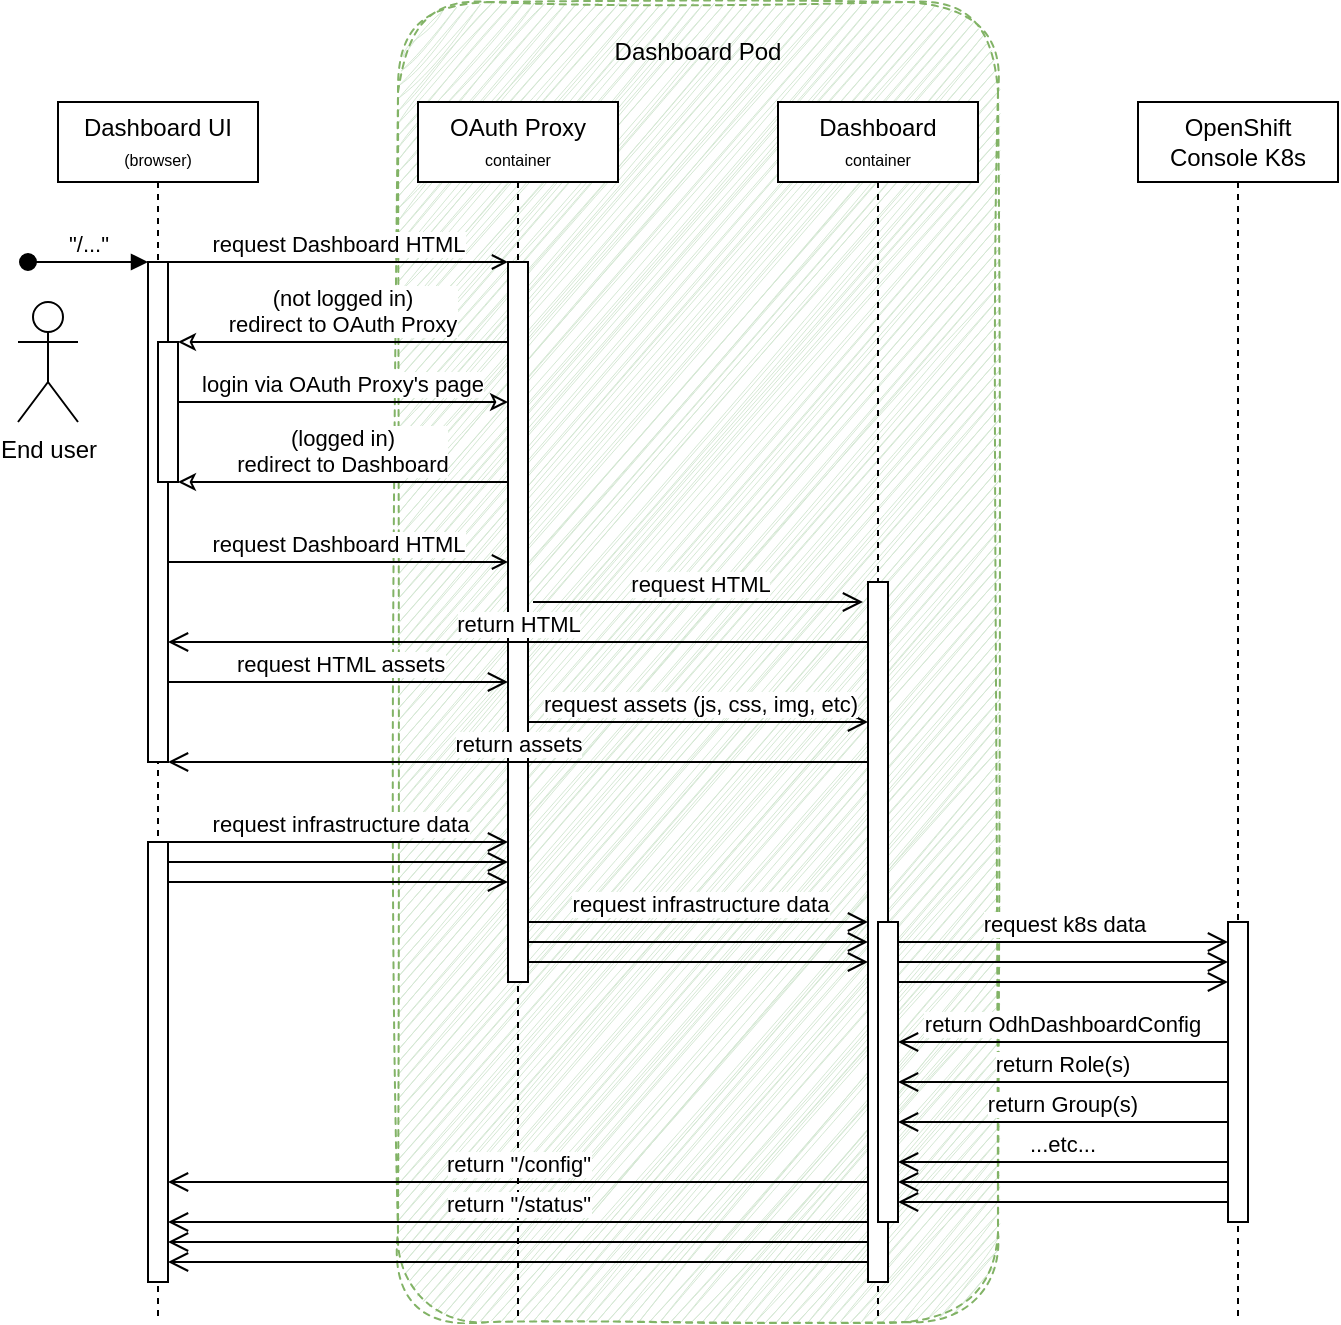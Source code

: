 <mxfile version="24.4.0" type="device" pages="3">
  <diagram name="InitialConnections" id="2YBvvXClWsGukQMizWep">
    <mxGraphModel dx="899" dy="1599" grid="1" gridSize="10" guides="1" tooltips="1" connect="1" arrows="1" fold="1" page="1" pageScale="1" pageWidth="850" pageHeight="1100" math="0" shadow="0">
      <root>
        <mxCell id="0" />
        <mxCell id="1" parent="0" />
        <mxCell id="OeqED8I9lP4eWum1eZ6B-4" value="" style="rounded=1;whiteSpace=wrap;html=1;dashed=1;fillColor=#d5e8d4;strokeColor=#82b366;glass=0;sketch=1;curveFitting=1;jiggle=2;" vertex="1" parent="1">
          <mxGeometry x="210" y="-10" width="300" height="660" as="geometry" />
        </mxCell>
        <mxCell id="aM9ryv3xv72pqoxQDRHE-1" value="Dashboard UI &lt;font style=&quot;font-size: 8px;&quot;&gt;(browser)&lt;/font&gt;" style="shape=umlLifeline;perimeter=lifelinePerimeter;whiteSpace=wrap;html=1;container=0;dropTarget=0;collapsible=0;recursiveResize=0;outlineConnect=0;portConstraint=eastwest;newEdgeStyle={&quot;edgeStyle&quot;:&quot;elbowEdgeStyle&quot;,&quot;elbow&quot;:&quot;vertical&quot;,&quot;curved&quot;:0,&quot;rounded&quot;:0};" parent="1" vertex="1">
          <mxGeometry x="40" y="40" width="100" height="610" as="geometry" />
        </mxCell>
        <mxCell id="aM9ryv3xv72pqoxQDRHE-2" value="" style="html=1;points=[];perimeter=orthogonalPerimeter;outlineConnect=0;targetShapes=umlLifeline;portConstraint=eastwest;newEdgeStyle={&quot;edgeStyle&quot;:&quot;elbowEdgeStyle&quot;,&quot;elbow&quot;:&quot;vertical&quot;,&quot;curved&quot;:0,&quot;rounded&quot;:0};" parent="aM9ryv3xv72pqoxQDRHE-1" vertex="1">
          <mxGeometry x="45" y="80" width="10" height="250" as="geometry" />
        </mxCell>
        <mxCell id="aM9ryv3xv72pqoxQDRHE-3" value="&quot;/...&quot;" style="html=1;verticalAlign=bottom;startArrow=oval;endArrow=block;startSize=8;edgeStyle=elbowEdgeStyle;elbow=vertical;curved=0;rounded=0;" parent="aM9ryv3xv72pqoxQDRHE-1" edge="1">
          <mxGeometry relative="1" as="geometry">
            <mxPoint x="-15" y="80" as="sourcePoint" />
            <mxPoint x="45" y="80.286" as="targetPoint" />
          </mxGeometry>
        </mxCell>
        <mxCell id="aM9ryv3xv72pqoxQDRHE-4" value="" style="html=1;points=[];perimeter=orthogonalPerimeter;outlineConnect=0;targetShapes=umlLifeline;portConstraint=eastwest;newEdgeStyle={&quot;edgeStyle&quot;:&quot;elbowEdgeStyle&quot;,&quot;elbow&quot;:&quot;vertical&quot;,&quot;curved&quot;:0,&quot;rounded&quot;:0};" parent="aM9ryv3xv72pqoxQDRHE-1" vertex="1">
          <mxGeometry x="50" y="120" width="10" height="70" as="geometry" />
        </mxCell>
        <mxCell id="aM9ryv3xv72pqoxQDRHE-5" value="OAuth Proxy&lt;br&gt;&lt;font style=&quot;font-size: 8px;&quot;&gt;container&lt;/font&gt;" style="shape=umlLifeline;perimeter=lifelinePerimeter;whiteSpace=wrap;html=1;container=0;dropTarget=0;collapsible=0;recursiveResize=0;outlineConnect=0;portConstraint=eastwest;newEdgeStyle={&quot;edgeStyle&quot;:&quot;elbowEdgeStyle&quot;,&quot;elbow&quot;:&quot;vertical&quot;,&quot;curved&quot;:0,&quot;rounded&quot;:0};" parent="1" vertex="1">
          <mxGeometry x="220" y="40" width="100" height="610" as="geometry" />
        </mxCell>
        <mxCell id="aM9ryv3xv72pqoxQDRHE-6" value="" style="html=1;points=[];perimeter=orthogonalPerimeter;outlineConnect=0;targetShapes=umlLifeline;portConstraint=eastwest;newEdgeStyle={&quot;edgeStyle&quot;:&quot;elbowEdgeStyle&quot;,&quot;elbow&quot;:&quot;vertical&quot;,&quot;curved&quot;:0,&quot;rounded&quot;:0};" parent="aM9ryv3xv72pqoxQDRHE-5" vertex="1">
          <mxGeometry x="45" y="80" width="10" height="360" as="geometry" />
        </mxCell>
        <mxCell id="aM9ryv3xv72pqoxQDRHE-7" value="request Dashboard HTML" style="html=1;verticalAlign=bottom;endArrow=open;edgeStyle=elbowEdgeStyle;elbow=vertical;curved=0;rounded=0;endFill=0;" parent="1" source="aM9ryv3xv72pqoxQDRHE-2" target="aM9ryv3xv72pqoxQDRHE-6" edge="1">
          <mxGeometry relative="1" as="geometry">
            <mxPoint x="195" y="130" as="sourcePoint" />
            <Array as="points">
              <mxPoint x="180" y="120" />
            </Array>
            <mxPoint as="offset" />
          </mxGeometry>
        </mxCell>
        <mxCell id="aM9ryv3xv72pqoxQDRHE-9" value="(not logged in)&lt;br&gt;redirect to OAuth Proxy" style="html=1;verticalAlign=bottom;endArrow=classic;edgeStyle=elbowEdgeStyle;elbow=vertical;curved=0;rounded=0;endFill=0;" parent="1" source="aM9ryv3xv72pqoxQDRHE-6" target="aM9ryv3xv72pqoxQDRHE-4" edge="1">
          <mxGeometry x="0.004" relative="1" as="geometry">
            <mxPoint x="175" y="160" as="sourcePoint" />
            <Array as="points">
              <mxPoint x="190" y="160" />
            </Array>
            <mxPoint as="offset" />
          </mxGeometry>
        </mxCell>
        <mxCell id="OeqED8I9lP4eWum1eZ6B-7" value="Dashboard Pod" style="text;html=1;align=center;verticalAlign=middle;whiteSpace=wrap;rounded=0;" vertex="1" parent="1">
          <mxGeometry x="210" width="300" height="30" as="geometry" />
        </mxCell>
        <mxCell id="OeqED8I9lP4eWum1eZ6B-10" value="Dashboard&lt;br&gt;&lt;font style=&quot;font-size: 8px;&quot;&gt;container&lt;/font&gt;" style="shape=umlLifeline;perimeter=lifelinePerimeter;whiteSpace=wrap;html=1;container=0;dropTarget=0;collapsible=0;recursiveResize=0;outlineConnect=0;portConstraint=eastwest;newEdgeStyle={&quot;edgeStyle&quot;:&quot;elbowEdgeStyle&quot;,&quot;elbow&quot;:&quot;vertical&quot;,&quot;curved&quot;:0,&quot;rounded&quot;:0};" vertex="1" parent="1">
          <mxGeometry x="400" y="40" width="100" height="610" as="geometry" />
        </mxCell>
        <mxCell id="OeqED8I9lP4eWum1eZ6B-11" value="" style="html=1;points=[];perimeter=orthogonalPerimeter;outlineConnect=0;targetShapes=umlLifeline;portConstraint=eastwest;newEdgeStyle={&quot;edgeStyle&quot;:&quot;elbowEdgeStyle&quot;,&quot;elbow&quot;:&quot;vertical&quot;,&quot;curved&quot;:0,&quot;rounded&quot;:0};" vertex="1" parent="OeqED8I9lP4eWum1eZ6B-10">
          <mxGeometry x="45" y="240" width="10" height="350" as="geometry" />
        </mxCell>
        <mxCell id="OeqED8I9lP4eWum1eZ6B-36" value="" style="html=1;points=[];perimeter=orthogonalPerimeter;outlineConnect=0;targetShapes=umlLifeline;portConstraint=eastwest;newEdgeStyle={&quot;edgeStyle&quot;:&quot;elbowEdgeStyle&quot;,&quot;elbow&quot;:&quot;vertical&quot;,&quot;curved&quot;:0,&quot;rounded&quot;:0};" vertex="1" parent="OeqED8I9lP4eWum1eZ6B-10">
          <mxGeometry x="50" y="410" width="10" height="150" as="geometry" />
        </mxCell>
        <mxCell id="OeqED8I9lP4eWum1eZ6B-15" value="OpenShift Console K8s" style="shape=umlLifeline;perimeter=lifelinePerimeter;whiteSpace=wrap;html=1;container=0;dropTarget=0;collapsible=0;recursiveResize=0;outlineConnect=0;portConstraint=eastwest;newEdgeStyle={&quot;edgeStyle&quot;:&quot;elbowEdgeStyle&quot;,&quot;elbow&quot;:&quot;vertical&quot;,&quot;curved&quot;:0,&quot;rounded&quot;:0};" vertex="1" parent="1">
          <mxGeometry x="580" y="40" width="100" height="610" as="geometry" />
        </mxCell>
        <mxCell id="OeqED8I9lP4eWum1eZ6B-16" value="" style="html=1;points=[];perimeter=orthogonalPerimeter;outlineConnect=0;targetShapes=umlLifeline;portConstraint=eastwest;newEdgeStyle={&quot;edgeStyle&quot;:&quot;elbowEdgeStyle&quot;,&quot;elbow&quot;:&quot;vertical&quot;,&quot;curved&quot;:0,&quot;rounded&quot;:0};" vertex="1" parent="OeqED8I9lP4eWum1eZ6B-15">
          <mxGeometry x="45" y="410" width="10" height="150" as="geometry" />
        </mxCell>
        <mxCell id="OeqED8I9lP4eWum1eZ6B-18" value="End user" style="shape=umlActor;verticalLabelPosition=bottom;verticalAlign=top;html=1;outlineConnect=0;" vertex="1" parent="1">
          <mxGeometry x="20" y="140" width="30" height="60" as="geometry" />
        </mxCell>
        <mxCell id="OeqED8I9lP4eWum1eZ6B-22" value="request HTML" style="html=1;verticalAlign=bottom;endArrow=open;endSize=8;edgeStyle=elbowEdgeStyle;elbow=horizontal;curved=0;rounded=0;" edge="1" parent="1">
          <mxGeometry x="0.004" relative="1" as="geometry">
            <mxPoint x="442.5" y="290" as="targetPoint" />
            <Array as="points">
              <mxPoint x="357.5" y="290" />
            </Array>
            <mxPoint x="277.5" y="290" as="sourcePoint" />
            <mxPoint as="offset" />
          </mxGeometry>
        </mxCell>
        <mxCell id="OeqED8I9lP4eWum1eZ6B-25" value="request HTML assets" style="html=1;verticalAlign=bottom;endArrow=open;endSize=8;edgeStyle=elbowEdgeStyle;elbow=horizontal;curved=0;rounded=0;" edge="1" parent="1">
          <mxGeometry x="0.008" relative="1" as="geometry">
            <mxPoint x="265" y="330" as="targetPoint" />
            <Array as="points">
              <mxPoint x="180" y="330" />
            </Array>
            <mxPoint x="95" y="330" as="sourcePoint" />
            <mxPoint as="offset" />
          </mxGeometry>
        </mxCell>
        <mxCell id="OeqED8I9lP4eWum1eZ6B-26" value="request assets (js, css, img, etc)" style="html=1;verticalAlign=bottom;endArrow=open;endSize=8;edgeStyle=elbowEdgeStyle;elbow=horizontal;curved=0;rounded=0;" edge="1" parent="1">
          <mxGeometry x="0.008" relative="1" as="geometry">
            <mxPoint x="445" y="350" as="targetPoint" />
            <Array as="points">
              <mxPoint x="360" y="350" />
            </Array>
            <mxPoint x="275" y="350" as="sourcePoint" />
            <mxPoint as="offset" />
          </mxGeometry>
        </mxCell>
        <mxCell id="OeqED8I9lP4eWum1eZ6B-28" value="return HTML" style="html=1;verticalAlign=bottom;endArrow=open;endSize=8;edgeStyle=elbowEdgeStyle;elbow=vertical;curved=0;rounded=0;" edge="1" parent="1">
          <mxGeometry relative="1" as="geometry">
            <mxPoint x="95" y="310" as="targetPoint" />
            <Array as="points">
              <mxPoint x="370" y="310" />
            </Array>
            <mxPoint x="445" y="310" as="sourcePoint" />
            <mxPoint as="offset" />
          </mxGeometry>
        </mxCell>
        <mxCell id="OeqED8I9lP4eWum1eZ6B-29" value="return assets" style="html=1;verticalAlign=bottom;endArrow=open;endSize=8;edgeStyle=elbowEdgeStyle;elbow=vertical;curved=0;rounded=0;" edge="1" parent="1">
          <mxGeometry relative="1" as="geometry">
            <mxPoint x="95" y="370" as="targetPoint" />
            <Array as="points">
              <mxPoint x="370" y="370" />
            </Array>
            <mxPoint x="445" y="370" as="sourcePoint" />
            <mxPoint as="offset" />
          </mxGeometry>
        </mxCell>
        <mxCell id="OeqED8I9lP4eWum1eZ6B-31" value="request&amp;nbsp;infrastructure data" style="html=1;verticalAlign=bottom;endArrow=open;endSize=8;edgeStyle=elbowEdgeStyle;elbow=horizontal;curved=0;rounded=0;" edge="1" parent="1">
          <mxGeometry x="0.008" relative="1" as="geometry">
            <mxPoint x="265" y="410" as="targetPoint" />
            <Array as="points">
              <mxPoint x="180" y="410" />
            </Array>
            <mxPoint x="95" y="410" as="sourcePoint" />
            <mxPoint as="offset" />
          </mxGeometry>
        </mxCell>
        <mxCell id="OeqED8I9lP4eWum1eZ6B-32" value="" style="html=1;points=[];perimeter=orthogonalPerimeter;outlineConnect=0;targetShapes=umlLifeline;portConstraint=eastwest;newEdgeStyle={&quot;edgeStyle&quot;:&quot;elbowEdgeStyle&quot;,&quot;elbow&quot;:&quot;vertical&quot;,&quot;curved&quot;:0,&quot;rounded&quot;:0};" vertex="1" parent="1">
          <mxGeometry x="85" y="410" width="10" height="220" as="geometry" />
        </mxCell>
        <mxCell id="OeqED8I9lP4eWum1eZ6B-33" value="request infrastructure data" style="html=1;verticalAlign=bottom;endArrow=open;endSize=8;edgeStyle=elbowEdgeStyle;elbow=horizontal;curved=0;rounded=0;" edge="1" parent="1">
          <mxGeometry x="0.008" relative="1" as="geometry">
            <mxPoint x="445" y="450" as="targetPoint" />
            <Array as="points">
              <mxPoint x="360" y="450" />
            </Array>
            <mxPoint x="275" y="450" as="sourcePoint" />
            <mxPoint as="offset" />
          </mxGeometry>
        </mxCell>
        <mxCell id="OeqED8I9lP4eWum1eZ6B-34" value="request k8s data" style="html=1;verticalAlign=bottom;endArrow=open;endSize=8;edgeStyle=elbowEdgeStyle;elbow=horizontal;curved=0;rounded=0;" edge="1" parent="1">
          <mxGeometry x="0.008" relative="1" as="geometry">
            <mxPoint x="625" y="460" as="targetPoint" />
            <Array as="points">
              <mxPoint x="540" y="460" />
            </Array>
            <mxPoint x="460" y="460" as="sourcePoint" />
            <mxPoint as="offset" />
          </mxGeometry>
        </mxCell>
        <mxCell id="OeqED8I9lP4eWum1eZ6B-35" value="return OdhDashboardConfig" style="html=1;verticalAlign=bottom;endArrow=open;endSize=8;edgeStyle=elbowEdgeStyle;elbow=vertical;curved=0;rounded=0;" edge="1" parent="1">
          <mxGeometry x="0.004" relative="1" as="geometry">
            <mxPoint x="460" y="510" as="targetPoint" />
            <Array as="points">
              <mxPoint x="550" y="510" />
            </Array>
            <mxPoint x="625" y="510" as="sourcePoint" />
            <mxPoint as="offset" />
          </mxGeometry>
        </mxCell>
        <mxCell id="OeqED8I9lP4eWum1eZ6B-37" value="return Role(s)" style="html=1;verticalAlign=bottom;endArrow=open;endSize=8;edgeStyle=elbowEdgeStyle;elbow=vertical;curved=0;rounded=0;" edge="1" parent="1">
          <mxGeometry x="0.004" relative="1" as="geometry">
            <mxPoint x="460" y="530" as="targetPoint" />
            <Array as="points">
              <mxPoint x="550" y="530" />
            </Array>
            <mxPoint x="625" y="530" as="sourcePoint" />
            <mxPoint as="offset" />
          </mxGeometry>
        </mxCell>
        <mxCell id="OeqED8I9lP4eWum1eZ6B-38" value="return Group(s)" style="html=1;verticalAlign=bottom;endArrow=open;endSize=8;edgeStyle=elbowEdgeStyle;elbow=vertical;curved=0;rounded=0;" edge="1" parent="1">
          <mxGeometry x="0.004" relative="1" as="geometry">
            <mxPoint x="460" y="550" as="targetPoint" />
            <Array as="points">
              <mxPoint x="550" y="550" />
            </Array>
            <mxPoint x="625" y="550" as="sourcePoint" />
            <mxPoint as="offset" />
          </mxGeometry>
        </mxCell>
        <mxCell id="OeqED8I9lP4eWum1eZ6B-39" value="...etc..." style="html=1;verticalAlign=bottom;endArrow=open;endSize=8;edgeStyle=elbowEdgeStyle;elbow=vertical;curved=0;rounded=0;" edge="1" parent="1">
          <mxGeometry x="0.004" relative="1" as="geometry">
            <mxPoint x="460" y="570" as="targetPoint" />
            <Array as="points">
              <mxPoint x="550" y="570" />
            </Array>
            <mxPoint x="625" y="570" as="sourcePoint" />
            <mxPoint as="offset" />
          </mxGeometry>
        </mxCell>
        <mxCell id="OeqED8I9lP4eWum1eZ6B-41" value="return &quot;/config&quot;" style="html=1;verticalAlign=bottom;endArrow=open;endSize=8;edgeStyle=elbowEdgeStyle;elbow=vertical;curved=0;rounded=0;" edge="1" parent="1" target="OeqED8I9lP4eWum1eZ6B-32">
          <mxGeometry relative="1" as="geometry">
            <mxPoint x="275" y="580" as="targetPoint" />
            <Array as="points">
              <mxPoint x="370" y="580" />
            </Array>
            <mxPoint x="445" y="580" as="sourcePoint" />
            <mxPoint as="offset" />
          </mxGeometry>
        </mxCell>
        <mxCell id="OeqED8I9lP4eWum1eZ6B-42" value="return &quot;/status&quot;" style="html=1;verticalAlign=bottom;endArrow=open;endSize=8;edgeStyle=elbowEdgeStyle;elbow=vertical;curved=0;rounded=0;" edge="1" parent="1" target="OeqED8I9lP4eWum1eZ6B-32">
          <mxGeometry relative="1" as="geometry">
            <mxPoint x="275" y="600" as="targetPoint" />
            <Array as="points">
              <mxPoint x="370" y="600" />
            </Array>
            <mxPoint x="445" y="600" as="sourcePoint" />
            <mxPoint as="offset" />
          </mxGeometry>
        </mxCell>
        <mxCell id="OeqED8I9lP4eWum1eZ6B-44" value="" style="html=1;verticalAlign=bottom;endArrow=open;endSize=8;edgeStyle=elbowEdgeStyle;elbow=horizontal;curved=0;rounded=0;" edge="1" parent="1">
          <mxGeometry x="0.008" relative="1" as="geometry">
            <mxPoint x="445" y="460" as="targetPoint" />
            <Array as="points">
              <mxPoint x="360" y="460" />
            </Array>
            <mxPoint x="275" y="460" as="sourcePoint" />
            <mxPoint as="offset" />
          </mxGeometry>
        </mxCell>
        <mxCell id="OeqED8I9lP4eWum1eZ6B-45" value="" style="html=1;verticalAlign=bottom;endArrow=open;endSize=8;edgeStyle=elbowEdgeStyle;elbow=horizontal;curved=0;rounded=0;" edge="1" parent="1">
          <mxGeometry x="0.008" relative="1" as="geometry">
            <mxPoint x="445" y="470" as="targetPoint" />
            <Array as="points">
              <mxPoint x="360" y="470" />
            </Array>
            <mxPoint x="275" y="470" as="sourcePoint" />
            <mxPoint as="offset" />
          </mxGeometry>
        </mxCell>
        <mxCell id="OeqED8I9lP4eWum1eZ6B-46" value="" style="html=1;verticalAlign=bottom;endArrow=open;endSize=8;edgeStyle=elbowEdgeStyle;elbow=horizontal;curved=0;rounded=0;" edge="1" parent="1">
          <mxGeometry x="0.008" relative="1" as="geometry">
            <mxPoint x="265" y="420" as="targetPoint" />
            <Array as="points">
              <mxPoint x="180" y="420" />
            </Array>
            <mxPoint x="95" y="420" as="sourcePoint" />
            <mxPoint as="offset" />
          </mxGeometry>
        </mxCell>
        <mxCell id="OeqED8I9lP4eWum1eZ6B-47" value="" style="html=1;verticalAlign=bottom;endArrow=open;endSize=8;edgeStyle=elbowEdgeStyle;elbow=horizontal;curved=0;rounded=0;" edge="1" parent="1">
          <mxGeometry x="0.008" relative="1" as="geometry">
            <mxPoint x="265" y="430" as="targetPoint" />
            <Array as="points">
              <mxPoint x="180" y="430" />
            </Array>
            <mxPoint x="95" y="430" as="sourcePoint" />
            <mxPoint as="offset" />
          </mxGeometry>
        </mxCell>
        <mxCell id="OeqED8I9lP4eWum1eZ6B-48" value="" style="html=1;verticalAlign=bottom;endArrow=open;endSize=8;edgeStyle=elbowEdgeStyle;elbow=vertical;curved=0;rounded=0;" edge="1" parent="1">
          <mxGeometry x="0.004" relative="1" as="geometry">
            <mxPoint x="460" y="580" as="targetPoint" />
            <Array as="points">
              <mxPoint x="550" y="580" />
            </Array>
            <mxPoint x="625" y="580" as="sourcePoint" />
            <mxPoint as="offset" />
          </mxGeometry>
        </mxCell>
        <mxCell id="OeqED8I9lP4eWum1eZ6B-49" value="" style="html=1;verticalAlign=bottom;endArrow=open;endSize=8;edgeStyle=elbowEdgeStyle;elbow=vertical;curved=0;rounded=0;" edge="1" parent="1" target="OeqED8I9lP4eWum1eZ6B-32">
          <mxGeometry relative="1" as="geometry">
            <mxPoint x="275" y="610" as="targetPoint" />
            <Array as="points">
              <mxPoint x="370" y="610" />
            </Array>
            <mxPoint x="445" y="610" as="sourcePoint" />
            <mxPoint as="offset" />
          </mxGeometry>
        </mxCell>
        <mxCell id="OeqED8I9lP4eWum1eZ6B-50" value="" style="html=1;verticalAlign=bottom;endArrow=open;endSize=8;edgeStyle=elbowEdgeStyle;elbow=vertical;curved=0;rounded=0;" edge="1" parent="1" target="OeqED8I9lP4eWum1eZ6B-32">
          <mxGeometry relative="1" as="geometry">
            <mxPoint x="275" y="620" as="targetPoint" />
            <Array as="points">
              <mxPoint x="370" y="620" />
            </Array>
            <mxPoint x="445" y="620" as="sourcePoint" />
            <mxPoint as="offset" />
          </mxGeometry>
        </mxCell>
        <mxCell id="OeqED8I9lP4eWum1eZ6B-51" value="" style="html=1;verticalAlign=bottom;endArrow=open;endSize=8;edgeStyle=elbowEdgeStyle;elbow=vertical;curved=0;rounded=0;" edge="1" parent="1">
          <mxGeometry x="0.004" relative="1" as="geometry">
            <mxPoint x="460" y="590" as="targetPoint" />
            <Array as="points">
              <mxPoint x="550" y="590" />
            </Array>
            <mxPoint x="625" y="590" as="sourcePoint" />
            <mxPoint as="offset" />
          </mxGeometry>
        </mxCell>
        <mxCell id="OeqED8I9lP4eWum1eZ6B-52" value="" style="html=1;verticalAlign=bottom;endArrow=open;endSize=8;edgeStyle=elbowEdgeStyle;elbow=horizontal;curved=0;rounded=0;" edge="1" parent="1">
          <mxGeometry x="0.008" relative="1" as="geometry">
            <mxPoint x="625" y="470" as="targetPoint" />
            <Array as="points">
              <mxPoint x="540" y="470" />
            </Array>
            <mxPoint x="460" y="470" as="sourcePoint" />
            <mxPoint as="offset" />
          </mxGeometry>
        </mxCell>
        <mxCell id="OeqED8I9lP4eWum1eZ6B-53" value="" style="html=1;verticalAlign=bottom;endArrow=open;endSize=8;edgeStyle=elbowEdgeStyle;elbow=horizontal;curved=0;rounded=0;" edge="1" parent="1">
          <mxGeometry x="0.008" relative="1" as="geometry">
            <mxPoint x="625" y="480" as="targetPoint" />
            <Array as="points">
              <mxPoint x="540" y="480" />
            </Array>
            <mxPoint x="460" y="480" as="sourcePoint" />
            <mxPoint as="offset" />
          </mxGeometry>
        </mxCell>
        <mxCell id="OeqED8I9lP4eWum1eZ6B-54" value="request Dashboard HTML" style="html=1;verticalAlign=bottom;endArrow=open;edgeStyle=elbowEdgeStyle;elbow=vertical;curved=0;rounded=0;endFill=0;" edge="1" parent="1">
          <mxGeometry relative="1" as="geometry">
            <mxPoint x="95" y="270" as="sourcePoint" />
            <Array as="points">
              <mxPoint x="180" y="270" />
            </Array>
            <mxPoint x="265" y="270" as="targetPoint" />
            <mxPoint as="offset" />
          </mxGeometry>
        </mxCell>
        <mxCell id="OeqED8I9lP4eWum1eZ6B-55" value="login via OAuth Proxy&#39;s page" style="html=1;verticalAlign=bottom;endArrow=none;edgeStyle=elbowEdgeStyle;elbow=vertical;curved=0;rounded=0;endFill=0;startArrow=classic;startFill=0;" edge="1" parent="1">
          <mxGeometry x="0.004" relative="1" as="geometry">
            <mxPoint x="265" y="190" as="sourcePoint" />
            <Array as="points">
              <mxPoint x="190" y="190" />
            </Array>
            <mxPoint x="100" y="190" as="targetPoint" />
            <mxPoint as="offset" />
          </mxGeometry>
        </mxCell>
        <mxCell id="OeqED8I9lP4eWum1eZ6B-56" value="(logged in)&lt;br&gt;redirect to Dashboard" style="html=1;verticalAlign=bottom;endArrow=classic;edgeStyle=elbowEdgeStyle;elbow=vertical;curved=0;rounded=0;endFill=0;" edge="1" parent="1">
          <mxGeometry x="0.004" relative="1" as="geometry">
            <mxPoint x="265" y="230" as="sourcePoint" />
            <Array as="points">
              <mxPoint x="190" y="230" />
            </Array>
            <mxPoint x="100" y="230" as="targetPoint" />
            <mxPoint as="offset" />
          </mxGeometry>
        </mxCell>
      </root>
    </mxGraphModel>
  </diagram>
  <diagram id="snolBCz7aHpWA-cSPMSl" name="K8s Interactions">
    <mxGraphModel dx="1007" dy="559" grid="1" gridSize="10" guides="1" tooltips="1" connect="1" arrows="1" fold="1" page="1" pageScale="1" pageWidth="850" pageHeight="1100" math="0" shadow="0">
      <root>
        <mxCell id="0" />
        <mxCell id="1" parent="0" />
        <mxCell id="TAMZKo7po_dzFt24CIpb-12" value="" style="rounded=1;whiteSpace=wrap;html=1;fillColor=#e1d5e7;strokeColor=#9673a6;" vertex="1" parent="1">
          <mxGeometry x="195" y="110" width="630" height="240" as="geometry" />
        </mxCell>
        <mxCell id="TAMZKo7po_dzFt24CIpb-25" style="edgeStyle=orthogonalEdgeStyle;rounded=0;orthogonalLoop=1;jettySize=auto;html=1;exitX=1;exitY=0.5;exitDx=0;exitDy=0;" edge="1" parent="1" target="TAMZKo7po_dzFt24CIpb-24">
          <mxGeometry relative="1" as="geometry">
            <mxPoint x="420" y="231" as="sourcePoint" />
          </mxGeometry>
        </mxCell>
        <mxCell id="TAMZKo7po_dzFt24CIpb-26" value="Action as user" style="edgeLabel;html=1;align=center;verticalAlign=middle;resizable=0;points=[];labelBackgroundColor=none;" vertex="1" connectable="0" parent="TAMZKo7po_dzFt24CIpb-25">
          <mxGeometry x="-0.104" relative="1" as="geometry">
            <mxPoint x="5" y="-11" as="offset" />
          </mxGeometry>
        </mxCell>
        <mxCell id="TAMZKo7po_dzFt24CIpb-17" value="" style="edgeStyle=orthogonalEdgeStyle;rounded=0;orthogonalLoop=1;jettySize=auto;html=1;entryX=0;entryY=0.5;entryDx=0;entryDy=0;" edge="1" parent="1" source="TAMZKo7po_dzFt24CIpb-14">
          <mxGeometry relative="1" as="geometry">
            <mxPoint x="230" y="231" as="targetPoint" />
          </mxGeometry>
        </mxCell>
        <mxCell id="TAMZKo7po_dzFt24CIpb-27" value="Perform CRUD action" style="edgeLabel;html=1;align=center;verticalAlign=middle;resizable=0;points=[];labelBackgroundColor=none;" vertex="1" connectable="0" parent="TAMZKo7po_dzFt24CIpb-17">
          <mxGeometry x="-0.318" y="-2" relative="1" as="geometry">
            <mxPoint x="8" y="-11" as="offset" />
          </mxGeometry>
        </mxCell>
        <mxCell id="TAMZKo7po_dzFt24CIpb-14" value="Browser" style="shape=mxgraph.cisco.computers_and_peripherals.web_browser;html=1;pointerEvents=1;dashed=0;fillColor=#036897;strokeColor=#ffffff;strokeWidth=2;verticalLabelPosition=bottom;verticalAlign=top;align=center;outlineConnect=0;" vertex="1" parent="1">
          <mxGeometry x="20" y="199" width="62" height="64" as="geometry" />
        </mxCell>
        <mxCell id="TAMZKo7po_dzFt24CIpb-22" value="" style="shape=image;verticalLabelPosition=bottom;labelBackgroundColor=default;verticalAlign=top;aspect=fixed;imageAspect=0;image=https://raw.githubusercontent.com/kubernetes/community/e88618f0a00e37705c15edfbf27e80bf7014e5fd/icons/svg/resources/labeled/user.svg;" vertex="1" parent="1">
          <mxGeometry y="180.0" width="48" height="46.59" as="geometry" />
        </mxCell>
        <mxCell id="TAMZKo7po_dzFt24CIpb-23" value="OpenShift Console (K8s)" style="text;html=1;align=center;verticalAlign=middle;whiteSpace=wrap;rounded=0;fontSize=18;fontStyle=1" vertex="1" parent="1">
          <mxGeometry x="195" y="114" width="630" height="30" as="geometry" />
        </mxCell>
        <mxCell id="TAMZKo7po_dzFt24CIpb-24" value="" style="shape=image;verticalLabelPosition=bottom;labelBackgroundColor=none;verticalAlign=middle;aspect=fixed;imageAspect=0;image=https://raw.githubusercontent.com/kubernetes/community/e88618f0a00e37705c15edfbf27e80bf7014e5fd/icons/svg/control_plane_components/labeled/api.svg;horizontal=1;" vertex="1" parent="1">
          <mxGeometry x="512.09" y="198" width="68" height="66" as="geometry" />
        </mxCell>
        <mxCell id="TAMZKo7po_dzFt24CIpb-53" value="" style="group" vertex="1" connectable="0" parent="1">
          <mxGeometry x="640" y="181" width="126.81" height="100" as="geometry" />
        </mxCell>
        <mxCell id="TAMZKo7po_dzFt24CIpb-49" value="&lt;p style=&quot;line-height: 120%;&quot;&gt;resources&lt;/p&gt;" style="ellipse;shape=cloud;whiteSpace=wrap;html=1;fillColor=#f5f5f5;fontColor=#333333;strokeColor=#666666;spacingTop=16;" vertex="1" parent="TAMZKo7po_dzFt24CIpb-53">
          <mxGeometry y="10" width="120" height="80" as="geometry" />
        </mxCell>
        <mxCell id="TAMZKo7po_dzFt24CIpb-46" value="" style="html=1;verticalLabelPosition=bottom;align=center;labelBackgroundColor=#ffffff;verticalAlign=top;strokeWidth=2;strokeColor=#0080F0;shadow=0;dashed=0;shape=mxgraph.ios7.icons.edit;" vertex="1" parent="TAMZKo7po_dzFt24CIpb-53">
          <mxGeometry x="90.6" y="60" width="29.4" height="29.4" as="geometry" />
        </mxCell>
        <mxCell id="TAMZKo7po_dzFt24CIpb-21" value="" style="shape=image;verticalLabelPosition=bottom;labelBackgroundColor=default;verticalAlign=top;aspect=fixed;imageAspect=0;image=https://raw.githubusercontent.com/kubernetes/community/e88618f0a00e37705c15edfbf27e80bf7014e5fd/icons/svg/resources/labeled/crd.svg;" vertex="1" parent="TAMZKo7po_dzFt24CIpb-53">
          <mxGeometry x="85.6" width="41.21" height="40" as="geometry" />
        </mxCell>
        <mxCell id="TAMZKo7po_dzFt24CIpb-42" value="" style="html=1;verticalLabelPosition=bottom;align=center;labelBackgroundColor=#ffffff;verticalAlign=top;strokeWidth=2;strokeColor=#0080F0;shadow=0;dashed=0;shape=mxgraph.ios7.icons.add;" vertex="1" parent="TAMZKo7po_dzFt24CIpb-53">
          <mxGeometry y="60" width="30" height="30" as="geometry" />
        </mxCell>
        <mxCell id="TAMZKo7po_dzFt24CIpb-47" value="" style="html=1;verticalLabelPosition=bottom;align=center;labelBackgroundColor=#ffffff;verticalAlign=top;strokeWidth=2;strokeColor=#0080F0;shadow=0;dashed=0;shape=mxgraph.ios7.icons.trashcan;" vertex="1" parent="TAMZKo7po_dzFt24CIpb-53">
          <mxGeometry x="48" y="70" width="24" height="30" as="geometry" />
        </mxCell>
        <mxCell id="TAMZKo7po_dzFt24CIpb-48" value="" style="shape=image;verticalLabelPosition=bottom;labelBackgroundColor=default;verticalAlign=top;aspect=fixed;imageAspect=0;image=https://raw.githubusercontent.com/kubernetes/community/e88618f0a00e37705c15edfbf27e80bf7014e5fd/icons/svg/resources/labeled/pvc.svg;" vertex="1" parent="TAMZKo7po_dzFt24CIpb-53">
          <mxGeometry x="57.09" y="10" width="41.21" height="40" as="geometry" />
        </mxCell>
        <mxCell id="TAMZKo7po_dzFt24CIpb-51" value="" style="shape=image;verticalLabelPosition=bottom;labelBackgroundColor=default;verticalAlign=top;aspect=fixed;imageAspect=0;image=https://raw.githubusercontent.com/kubernetes/community/e88618f0a00e37705c15edfbf27e80bf7014e5fd/icons/svg/resources/labeled/secret.svg;" vertex="1" parent="TAMZKo7po_dzFt24CIpb-53">
          <mxGeometry x="30" y="4" width="37.09" height="36" as="geometry" />
        </mxCell>
        <mxCell id="TAMZKo7po_dzFt24CIpb-52" value="" style="shape=image;verticalLabelPosition=bottom;labelBackgroundColor=default;verticalAlign=top;aspect=fixed;imageAspect=0;image=https://raw.githubusercontent.com/kubernetes/community/e88618f0a00e37705c15edfbf27e80bf7014e5fd/icons/svg/resources/labeled/cm.svg;" vertex="1" parent="TAMZKo7po_dzFt24CIpb-53">
          <mxGeometry y="14" width="37.09" height="36" as="geometry" />
        </mxCell>
        <mxCell id="TAMZKo7po_dzFt24CIpb-54" value="" style="endArrow=classic;html=1;rounded=0;exitX=1;exitY=0.5;exitDx=0;exitDy=0;" edge="1" parent="1" source="TAMZKo7po_dzFt24CIpb-24" target="TAMZKo7po_dzFt24CIpb-49">
          <mxGeometry width="50" height="50" relative="1" as="geometry">
            <mxPoint x="375" y="290" as="sourcePoint" />
            <mxPoint x="425" y="240" as="targetPoint" />
          </mxGeometry>
        </mxCell>
        <mxCell id="TAMZKo7po_dzFt24CIpb-57" value="CRUD actions" style="text;html=1;align=center;verticalAlign=middle;whiteSpace=wrap;rounded=0;" vertex="1" parent="1">
          <mxGeometry x="655.11" y="281" width="96.59" height="30" as="geometry" />
        </mxCell>
        <mxCell id="E70_igcn33sUq_3qUaYx-1" value="" style="rounded=1;whiteSpace=wrap;html=1;fillColor=#d5e8d4;strokeColor=#82b366;" vertex="1" parent="1">
          <mxGeometry x="225" y="171" width="200" height="169" as="geometry" />
        </mxCell>
        <mxCell id="E70_igcn33sUq_3qUaYx-2" value="" style="shape=image;verticalLabelPosition=bottom;labelBackgroundColor=default;verticalAlign=top;aspect=fixed;imageAspect=0;image=https://raw.githubusercontent.com/kubernetes/community/e88618f0a00e37705c15edfbf27e80bf7014e5fd/icons/svg/resources/unlabeled/pod.svg;" vertex="1" parent="1">
          <mxGeometry x="215" y="150" width="40.91" height="39.71" as="geometry" />
        </mxCell>
        <mxCell id="E70_igcn33sUq_3qUaYx-3" value="Dashboard Pod" style="text;html=1;align=center;verticalAlign=middle;whiteSpace=wrap;rounded=0;" vertex="1" parent="1">
          <mxGeometry x="230" y="170" width="195" height="30" as="geometry" />
        </mxCell>
        <mxCell id="E70_igcn33sUq_3qUaYx-4" value="" style="edgeStyle=orthogonalEdgeStyle;rounded=0;orthogonalLoop=1;jettySize=auto;html=1;" edge="1" parent="1">
          <mxGeometry relative="1" as="geometry">
            <mxPoint x="250" y="231.0" as="sourcePoint" />
            <mxPoint x="400" y="231.0" as="targetPoint" />
          </mxGeometry>
        </mxCell>
        <mxCell id="E70_igcn33sUq_3qUaYx-5" value="x-forwarded-access-token&lt;div&gt;&lt;br&gt;&lt;/div&gt;&lt;div&gt;Bearer Token&lt;/div&gt;" style="edgeLabel;html=1;align=center;verticalAlign=middle;resizable=0;points=[];labelBackgroundColor=none;" vertex="1" connectable="0" parent="E70_igcn33sUq_3qUaYx-4">
          <mxGeometry x="-0.152" y="2" relative="1" as="geometry">
            <mxPoint x="11" y="1" as="offset" />
          </mxGeometry>
        </mxCell>
        <mxCell id="E70_igcn33sUq_3qUaYx-6" value="OAuth Container" style="rounded=0;whiteSpace=wrap;html=1;fillColor=#f8cecc;strokeColor=#b85450;spacingTop=60;align=left;" vertex="1" parent="1">
          <mxGeometry x="230" y="201" width="20" height="99" as="geometry" />
        </mxCell>
        <mxCell id="E70_igcn33sUq_3qUaYx-7" value="Dashboard Container" style="rounded=0;whiteSpace=wrap;html=1;fillColor=#dae8fc;strokeColor=#6c8ebf;spacingTop=60;align=right;" vertex="1" parent="1">
          <mxGeometry x="400" y="201" width="20" height="129" as="geometry" />
        </mxCell>
        <mxCell id="6Ln-1AUzDeJWtAmBe4Ck-1" style="edgeStyle=orthogonalEdgeStyle;rounded=0;orthogonalLoop=1;jettySize=auto;html=1;exitX=0;exitY=0.75;exitDx=0;exitDy=0;" edge="1" parent="1" target="TAMZKo7po_dzFt24CIpb-14">
          <mxGeometry relative="1" as="geometry">
            <mxPoint x="90" y="246" as="targetPoint" />
            <mxPoint x="400" y="323" as="sourcePoint" />
            <Array as="points">
              <mxPoint x="150" y="323" />
              <mxPoint x="150" y="246" />
            </Array>
          </mxGeometry>
        </mxCell>
        <mxCell id="6Ln-1AUzDeJWtAmBe4Ck-5" value="Data returned to user&#39;s browser" style="edgeLabel;html=1;align=center;verticalAlign=middle;resizable=0;points=[];labelBackgroundColor=none;" vertex="1" connectable="0" parent="6Ln-1AUzDeJWtAmBe4Ck-1">
          <mxGeometry x="-0.066" relative="1" as="geometry">
            <mxPoint x="17" y="7" as="offset" />
          </mxGeometry>
        </mxCell>
        <mxCell id="6Ln-1AUzDeJWtAmBe4Ck-3" style="edgeStyle=orthogonalEdgeStyle;rounded=0;orthogonalLoop=1;jettySize=auto;html=1;exitX=0.5;exitY=1;exitDx=0;exitDy=0;entryX=1.042;entryY=0.945;entryDx=0;entryDy=0;entryPerimeter=0;" edge="1" parent="1" source="TAMZKo7po_dzFt24CIpb-24" target="E70_igcn33sUq_3qUaYx-7">
          <mxGeometry relative="1" as="geometry" />
        </mxCell>
        <mxCell id="6Ln-1AUzDeJWtAmBe4Ck-4" value="K8s response" style="edgeLabel;html=1;align=center;verticalAlign=middle;resizable=0;points=[];labelBackgroundColor=none;" vertex="1" connectable="0" parent="6Ln-1AUzDeJWtAmBe4Ck-3">
          <mxGeometry x="0.339" y="-4" relative="1" as="geometry">
            <mxPoint x="18" y="-8" as="offset" />
          </mxGeometry>
        </mxCell>
      </root>
    </mxGraphModel>
  </diagram>
  <diagram name="REST Interactions" id="fJ4xFG9vxpKaBXxHUj7M">
    <mxGraphModel dx="968" dy="538" grid="1" gridSize="10" guides="1" tooltips="1" connect="1" arrows="1" fold="1" page="1" pageScale="1" pageWidth="850" pageHeight="1100" math="0" shadow="0">
      <root>
        <mxCell id="whKoQY7e2CWpvVCVvnhp-0" />
        <mxCell id="whKoQY7e2CWpvVCVvnhp-1" parent="whKoQY7e2CWpvVCVvnhp-0" />
        <mxCell id="whKoQY7e2CWpvVCVvnhp-2" value="" style="rounded=1;whiteSpace=wrap;html=1;fillColor=#e1d5e7;strokeColor=#9673a6;" vertex="1" parent="whKoQY7e2CWpvVCVvnhp-1">
          <mxGeometry x="195" y="110" width="630" height="240" as="geometry" />
        </mxCell>
        <mxCell id="whKoQY7e2CWpvVCVvnhp-3" value="" style="rounded=1;whiteSpace=wrap;html=1;fillColor=#d5e8d4;strokeColor=#82b366;" vertex="1" parent="whKoQY7e2CWpvVCVvnhp-1">
          <mxGeometry x="225" y="171" width="200" height="169" as="geometry" />
        </mxCell>
        <mxCell id="whKoQY7e2CWpvVCVvnhp-4" value="" style="shape=image;verticalLabelPosition=bottom;labelBackgroundColor=default;verticalAlign=top;aspect=fixed;imageAspect=0;image=https://raw.githubusercontent.com/kubernetes/community/e88618f0a00e37705c15edfbf27e80bf7014e5fd/icons/svg/resources/unlabeled/pod.svg;" vertex="1" parent="whKoQY7e2CWpvVCVvnhp-1">
          <mxGeometry x="215" y="150" width="40.91" height="39.71" as="geometry" />
        </mxCell>
        <mxCell id="whKoQY7e2CWpvVCVvnhp-5" value="Dashboard Pod" style="text;html=1;align=center;verticalAlign=middle;whiteSpace=wrap;rounded=0;" vertex="1" parent="whKoQY7e2CWpvVCVvnhp-1">
          <mxGeometry x="230" y="170" width="195" height="30" as="geometry" />
        </mxCell>
        <mxCell id="whKoQY7e2CWpvVCVvnhp-6" value="" style="edgeStyle=orthogonalEdgeStyle;rounded=0;orthogonalLoop=1;jettySize=auto;html=1;" edge="1" parent="whKoQY7e2CWpvVCVvnhp-1">
          <mxGeometry relative="1" as="geometry">
            <mxPoint x="250" y="231.0" as="sourcePoint" />
            <mxPoint x="400" y="231.0" as="targetPoint" />
          </mxGeometry>
        </mxCell>
        <mxCell id="whKoQY7e2CWpvVCVvnhp-7" value="x-forwarded-access-token&lt;div&gt;&lt;br&gt;&lt;/div&gt;&lt;div&gt;Bearer Token&lt;/div&gt;" style="edgeLabel;html=1;align=center;verticalAlign=middle;resizable=0;points=[];labelBackgroundColor=none;" vertex="1" connectable="0" parent="whKoQY7e2CWpvVCVvnhp-6">
          <mxGeometry x="-0.152" y="2" relative="1" as="geometry">
            <mxPoint x="11" y="1" as="offset" />
          </mxGeometry>
        </mxCell>
        <mxCell id="whKoQY7e2CWpvVCVvnhp-8" value="OAuth Container" style="rounded=0;whiteSpace=wrap;html=1;fillColor=#f8cecc;strokeColor=#b85450;spacingTop=60;align=left;" vertex="1" parent="whKoQY7e2CWpvVCVvnhp-1">
          <mxGeometry x="230" y="201" width="20" height="99" as="geometry" />
        </mxCell>
        <mxCell id="whKoQY7e2CWpvVCVvnhp-9" style="edgeStyle=orthogonalEdgeStyle;rounded=0;orthogonalLoop=1;jettySize=auto;html=1;exitX=1;exitY=0.5;exitDx=0;exitDy=0;" edge="1" parent="whKoQY7e2CWpvVCVvnhp-1">
          <mxGeometry relative="1" as="geometry">
            <mxPoint x="420" y="231.0" as="sourcePoint" />
            <mxPoint x="512.09" y="231.0" as="targetPoint" />
          </mxGeometry>
        </mxCell>
        <mxCell id="whKoQY7e2CWpvVCVvnhp-10" value="Action as user" style="edgeLabel;html=1;align=center;verticalAlign=middle;resizable=0;points=[];labelBackgroundColor=none;" vertex="1" connectable="0" parent="whKoQY7e2CWpvVCVvnhp-9">
          <mxGeometry x="-0.104" relative="1" as="geometry">
            <mxPoint x="5" y="-11" as="offset" />
          </mxGeometry>
        </mxCell>
        <mxCell id="6k0rq0l06MuYB4dQekMT-11" style="edgeStyle=orthogonalEdgeStyle;rounded=0;orthogonalLoop=1;jettySize=auto;html=1;exitX=0;exitY=0.75;exitDx=0;exitDy=0;" edge="1" parent="whKoQY7e2CWpvVCVvnhp-1">
          <mxGeometry relative="1" as="geometry">
            <mxPoint x="110" y="246" as="targetPoint" />
            <mxPoint x="400" y="323" as="sourcePoint" />
            <Array as="points">
              <mxPoint x="150" y="324" />
              <mxPoint x="150" y="246" />
              <mxPoint x="120" y="246" />
            </Array>
          </mxGeometry>
        </mxCell>
        <mxCell id="whKoQY7e2CWpvVCVvnhp-11" value="Dashboard Container" style="rounded=0;whiteSpace=wrap;html=1;fillColor=#dae8fc;strokeColor=#6c8ebf;spacingTop=60;align=right;" vertex="1" parent="whKoQY7e2CWpvVCVvnhp-1">
          <mxGeometry x="400" y="201" width="20" height="129" as="geometry" />
        </mxCell>
        <mxCell id="whKoQY7e2CWpvVCVvnhp-12" value="" style="edgeStyle=orthogonalEdgeStyle;rounded=0;orthogonalLoop=1;jettySize=auto;html=1;entryX=0;entryY=0.5;entryDx=0;entryDy=0;" edge="1" parent="whKoQY7e2CWpvVCVvnhp-1" source="whKoQY7e2CWpvVCVvnhp-14">
          <mxGeometry relative="1" as="geometry">
            <mxPoint x="230" y="231.0" as="targetPoint" />
          </mxGeometry>
        </mxCell>
        <mxCell id="6k0rq0l06MuYB4dQekMT-13" value="Custom Action" style="edgeLabel;html=1;align=center;verticalAlign=middle;resizable=0;points=[];labelBackgroundColor=none;" vertex="1" connectable="0" parent="whKoQY7e2CWpvVCVvnhp-12">
          <mxGeometry x="-0.056" y="-2" relative="1" as="geometry">
            <mxPoint x="-16" y="-13" as="offset" />
          </mxGeometry>
        </mxCell>
        <mxCell id="whKoQY7e2CWpvVCVvnhp-14" value="Browser" style="shape=mxgraph.cisco.computers_and_peripherals.web_browser;html=1;pointerEvents=1;dashed=0;fillColor=#036897;strokeColor=#ffffff;strokeWidth=2;verticalLabelPosition=bottom;verticalAlign=top;align=center;outlineConnect=0;" vertex="1" parent="whKoQY7e2CWpvVCVvnhp-1">
          <mxGeometry x="45" y="199" width="62" height="64" as="geometry" />
        </mxCell>
        <mxCell id="whKoQY7e2CWpvVCVvnhp-15" value="" style="shape=image;verticalLabelPosition=bottom;labelBackgroundColor=default;verticalAlign=top;aspect=fixed;imageAspect=0;image=https://raw.githubusercontent.com/kubernetes/community/e88618f0a00e37705c15edfbf27e80bf7014e5fd/icons/svg/resources/labeled/user.svg;" vertex="1" parent="whKoQY7e2CWpvVCVvnhp-1">
          <mxGeometry x="25" y="180.0" width="48" height="46.59" as="geometry" />
        </mxCell>
        <mxCell id="whKoQY7e2CWpvVCVvnhp-16" value="OpenShift Console (K8s)" style="text;html=1;align=center;verticalAlign=middle;whiteSpace=wrap;rounded=0;fontSize=18;fontStyle=1" vertex="1" parent="whKoQY7e2CWpvVCVvnhp-1">
          <mxGeometry x="195" y="114" width="630" height="30" as="geometry" />
        </mxCell>
        <mxCell id="6k0rq0l06MuYB4dQekMT-0" value="" style="shape=image;verticalLabelPosition=bottom;labelBackgroundColor=default;verticalAlign=top;aspect=fixed;imageAspect=0;image=https://raw.githubusercontent.com/kubernetes/community/e88618f0a00e37705c15edfbf27e80bf7014e5fd/icons/svg/resources/labeled/ing.svg;" vertex="1" parent="whKoQY7e2CWpvVCVvnhp-1">
          <mxGeometry x="510" y="169.71" width="68" height="66" as="geometry" />
        </mxCell>
        <mxCell id="6k0rq0l06MuYB4dQekMT-1" value="External Route or &#xa;Internal Service" style="shape=image;verticalLabelPosition=bottom;labelBackgroundColor=none;verticalAlign=top;aspect=fixed;imageAspect=0;image=https://raw.githubusercontent.com/kubernetes/community/e88618f0a00e37705c15edfbf27e80bf7014e5fd/icons/svg/resources/labeled/svc.svg;" vertex="1" parent="whKoQY7e2CWpvVCVvnhp-1">
          <mxGeometry x="510" y="215" width="68" height="66" as="geometry" />
        </mxCell>
        <mxCell id="6k0rq0l06MuYB4dQekMT-7" style="edgeStyle=orthogonalEdgeStyle;rounded=0;orthogonalLoop=1;jettySize=auto;html=1;exitX=1;exitY=0.5;exitDx=0;exitDy=0;exitPerimeter=0;entryX=0.99;entryY=0.949;entryDx=0;entryDy=0;entryPerimeter=0;" edge="1" parent="whKoQY7e2CWpvVCVvnhp-1">
          <mxGeometry relative="1" as="geometry">
            <mxPoint x="419.8" y="323.421" as="targetPoint" />
            <mxPoint x="758" y="226" as="sourcePoint" />
            <Array as="points">
              <mxPoint x="800" y="226" />
              <mxPoint x="800" y="323" />
            </Array>
          </mxGeometry>
        </mxCell>
        <mxCell id="6k0rq0l06MuYB4dQekMT-2" value="Custom API" style="strokeWidth=2;html=1;shape=mxgraph.flowchart.multi-document;whiteSpace=wrap;spacingRight=9;fillColor=#f5f5f5;fontColor=#333333;strokeColor=#666666;" vertex="1" parent="whKoQY7e2CWpvVCVvnhp-1">
          <mxGeometry x="670" y="196" width="88" height="60" as="geometry" />
        </mxCell>
        <mxCell id="6k0rq0l06MuYB4dQekMT-3" style="edgeStyle=orthogonalEdgeStyle;rounded=0;orthogonalLoop=1;jettySize=auto;html=1;exitX=1;exitY=0.5;exitDx=0;exitDy=0;" edge="1" parent="whKoQY7e2CWpvVCVvnhp-1">
          <mxGeometry relative="1" as="geometry">
            <mxPoint x="578" y="230.71" as="sourcePoint" />
            <mxPoint x="670.09" y="230.71" as="targetPoint" />
          </mxGeometry>
        </mxCell>
        <mxCell id="6k0rq0l06MuYB4dQekMT-4" value="REST call" style="edgeLabel;html=1;align=center;verticalAlign=middle;resizable=0;points=[];labelBackgroundColor=none;" vertex="1" connectable="0" parent="6k0rq0l06MuYB4dQekMT-3">
          <mxGeometry x="-0.104" relative="1" as="geometry">
            <mxPoint x="5" y="-11" as="offset" />
          </mxGeometry>
        </mxCell>
        <mxCell id="6k0rq0l06MuYB4dQekMT-5" value="REST routes CRUD in DBs, against k8s, internal data storages, etc" style="text;html=1;align=center;verticalAlign=middle;whiteSpace=wrap;rounded=0;" vertex="1" parent="whKoQY7e2CWpvVCVvnhp-1">
          <mxGeometry x="652" y="270" width="124" height="30" as="geometry" />
        </mxCell>
        <mxCell id="1q6YXxOl_dEBvapi0oge-0" value="Data returned to user&#39;s browser" style="edgeLabel;html=1;align=center;verticalAlign=middle;resizable=0;points=[];labelBackgroundColor=none;" vertex="1" connectable="0" parent="whKoQY7e2CWpvVCVvnhp-1">
          <mxGeometry x="232.2" y="330" as="geometry" />
        </mxCell>
      </root>
    </mxGraphModel>
  </diagram>
</mxfile>
